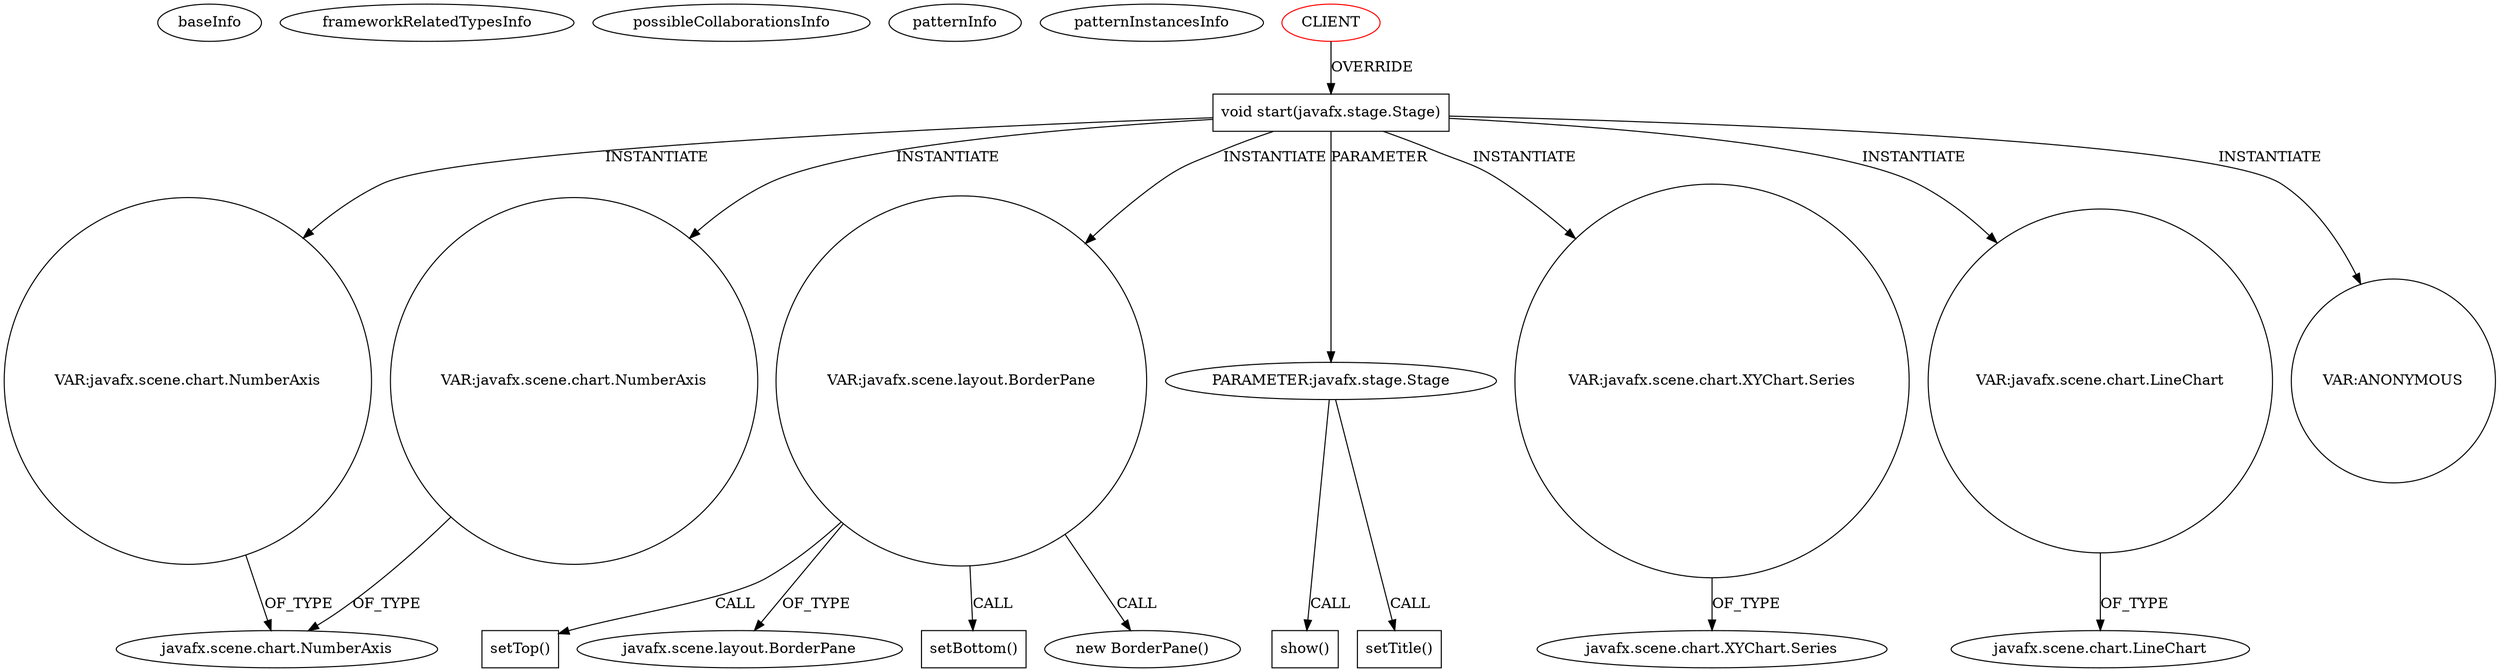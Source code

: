 digraph {
baseInfo[graphId=2730,category="pattern",isAnonymous=false,possibleRelation=false]
frameworkRelatedTypesInfo[]
possibleCollaborationsInfo[]
patternInfo[frequency=2.0,patternRootClient=0]
patternInstancesInfo[0="srikarr-Woot~/srikarr-Woot/Woot-master/src/Woot.java~Woot~4256",1="johnwatson11218-cardcitefx~/johnwatson11218-cardcitefx/cardcitefx-master/Cardcite/src/main/java/cardcite/ui/CardCiteMain.java~CardCiteMain~3353"]
127[label="javafx.scene.chart.NumberAxis",vertexType="FRAMEWORK_CLASS_TYPE",isFrameworkType=false]
126[label="VAR:javafx.scene.chart.NumberAxis",vertexType="VARIABLE_EXPRESION",isFrameworkType=false,shape=circle]
129[label="VAR:javafx.scene.chart.NumberAxis",vertexType="VARIABLE_EXPRESION",isFrameworkType=false,shape=circle]
2[label="void start(javafx.stage.Stage)",vertexType="OVERRIDING_METHOD_DECLARATION",isFrameworkType=false,shape=box]
117[label="VAR:javafx.scene.layout.BorderPane",vertexType="VARIABLE_EXPRESION",isFrameworkType=false,shape=circle]
0[label="CLIENT",vertexType="ROOT_CLIENT_CLASS_DECLARATION",isFrameworkType=false,color=red]
3[label="PARAMETER:javafx.stage.Stage",vertexType="PARAMETER_DECLARATION",isFrameworkType=false]
149[label="setTop()",vertexType="INSIDE_CALL",isFrameworkType=false,shape=box]
179[label="show()",vertexType="INSIDE_CALL",isFrameworkType=false,shape=box]
118[label="javafx.scene.layout.BorderPane",vertexType="FRAMEWORK_CLASS_TYPE",isFrameworkType=false]
175[label="setBottom()",vertexType="INSIDE_CALL",isFrameworkType=false,shape=box]
116[label="new BorderPane()",vertexType="CONSTRUCTOR_CALL",isFrameworkType=false]
139[label="VAR:javafx.scene.chart.XYChart.Series",vertexType="VARIABLE_EXPRESION",isFrameworkType=false,shape=circle]
140[label="javafx.scene.chart.XYChart.Series",vertexType="FRAMEWORK_CLASS_TYPE",isFrameworkType=false]
9[label="setTitle()",vertexType="INSIDE_CALL",isFrameworkType=false,shape=box]
134[label="VAR:javafx.scene.chart.LineChart",vertexType="VARIABLE_EXPRESION",isFrameworkType=false,shape=circle]
135[label="javafx.scene.chart.LineChart",vertexType="FRAMEWORK_CLASS_TYPE",isFrameworkType=false]
83[label="VAR:ANONYMOUS",vertexType="VARIABLE_EXPRESION",isFrameworkType=false,shape=circle]
117->118[label="OF_TYPE"]
2->139[label="INSTANTIATE"]
117->175[label="CALL"]
2->129[label="INSTANTIATE"]
117->116[label="CALL"]
2->83[label="INSTANTIATE"]
3->9[label="CALL"]
129->127[label="OF_TYPE"]
2->3[label="PARAMETER"]
126->127[label="OF_TYPE"]
134->135[label="OF_TYPE"]
2->117[label="INSTANTIATE"]
2->134[label="INSTANTIATE"]
2->126[label="INSTANTIATE"]
0->2[label="OVERRIDE"]
117->149[label="CALL"]
3->179[label="CALL"]
139->140[label="OF_TYPE"]
}
